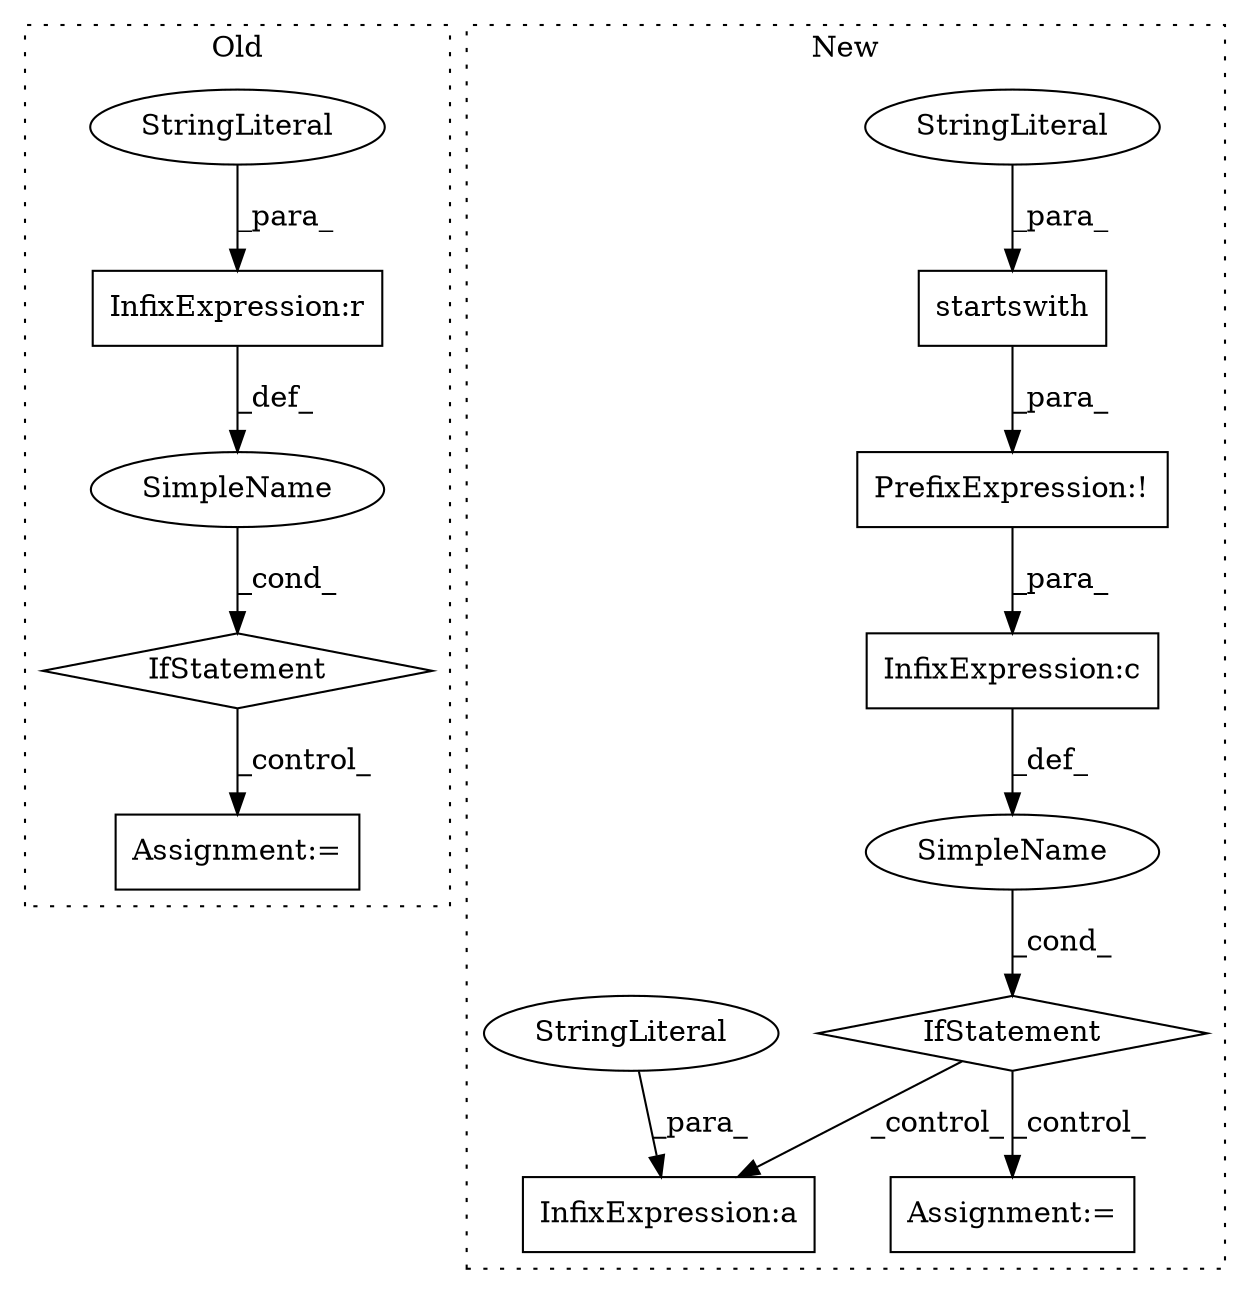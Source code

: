 digraph G {
subgraph cluster0 {
1 [label="IfStatement" a="25" s="2717,2748" l="4,2" shape="diamond"];
7 [label="Assignment:=" a="7" s="2812" l="2" shape="box"];
8 [label="SimpleName" a="42" s="" l="" shape="ellipse"];
9 [label="InfixExpression:r" a="27" s="2740" l="4" shape="box"];
11 [label="StringLiteral" a="45" s="2744" l="3" shape="ellipse"];
label = "Old";
style="dotted";
}
subgraph cluster1 {
2 [label="startswith" a="32" s="629,643" l="11,1" shape="box"];
3 [label="IfStatement" a="25" s="611,644" l="4,2" shape="diamond"];
4 [label="StringLiteral" a="45" s="640" l="3" shape="ellipse"];
5 [label="Assignment:=" a="7" s="684" l="2" shape="box"];
6 [label="SimpleName" a="42" s="" l="" shape="ellipse"];
10 [label="PrefixExpression:!" a="38" s="623" l="1" shape="box"];
12 [label="InfixExpression:a" a="27" s="961" l="3" shape="box"];
13 [label="InfixExpression:c" a="27" s="619" l="4" shape="box"];
14 [label="StringLiteral" a="45" s="964" l="8" shape="ellipse"];
label = "New";
style="dotted";
}
1 -> 7 [label="_control_"];
2 -> 10 [label="_para_"];
3 -> 12 [label="_control_"];
3 -> 5 [label="_control_"];
4 -> 2 [label="_para_"];
6 -> 3 [label="_cond_"];
8 -> 1 [label="_cond_"];
9 -> 8 [label="_def_"];
10 -> 13 [label="_para_"];
11 -> 9 [label="_para_"];
13 -> 6 [label="_def_"];
14 -> 12 [label="_para_"];
}